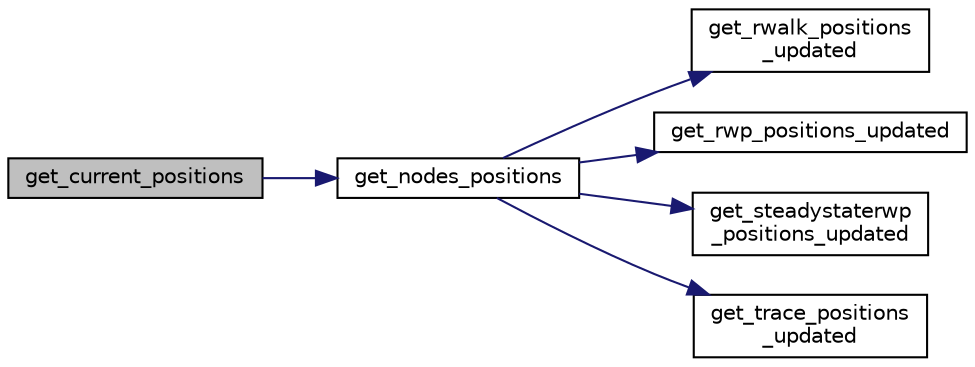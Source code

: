 digraph "get_current_positions"
{
 // LATEX_PDF_SIZE
  edge [fontname="Helvetica",fontsize="10",labelfontname="Helvetica",labelfontsize="10"];
  node [fontname="Helvetica",fontsize="10",shape=record];
  rankdir="LR";
  Node1 [label="get_current_positions",height=0.2,width=0.4,color="black", fillcolor="grey75", style="filled", fontcolor="black",tooltip="According to the mobility type, call the corresponding get_positions_updated... function in order to ..."];
  Node1 -> Node2 [color="midnightblue",fontsize="10",style="solid",fontname="Helvetica"];
  Node2 [label="get_nodes_positions",height=0.2,width=0.4,color="black", fillcolor="white", style="filled",URL="$omg_8c.html#a8d850b576c06277a993438bfd2a9c76c",tooltip=" "];
  Node2 -> Node3 [color="midnightblue",fontsize="10",style="solid",fontname="Helvetica"];
  Node3 [label="get_rwalk_positions\l_updated",height=0.2,width=0.4,color="black", fillcolor="white", style="filled",URL="$rwalk_8c.html#a805283c95becc2f368d240ddc9c1604f",tooltip="Compute the positions of the nodes at a given time in case they are moving (intermediate positions)...."];
  Node2 -> Node4 [color="midnightblue",fontsize="10",style="solid",fontname="Helvetica"];
  Node4 [label="get_rwp_positions_updated",height=0.2,width=0.4,color="black", fillcolor="white", style="filled",URL="$rwp_8c.html#ab9a524ed013549ce13eb25131f717a44",tooltip="Compute the positions of the nodes at a given time in case they are moving (intermediate positions)...."];
  Node2 -> Node5 [color="midnightblue",fontsize="10",style="solid",fontname="Helvetica"];
  Node5 [label="get_steadystaterwp\l_positions_updated",height=0.2,width=0.4,color="black", fillcolor="white", style="filled",URL="$steadystaterwp_8c.html#a0f64b3cf6015e32d2d3b496bc601f269",tooltip=" "];
  Node2 -> Node6 [color="midnightblue",fontsize="10",style="solid",fontname="Helvetica"];
  Node6 [label="get_trace_positions\l_updated",height=0.2,width=0.4,color="black", fillcolor="white", style="filled",URL="$trace_8c.html#ae3f0ac392ea7fd8af343752c24e65f8a",tooltip=" "];
}
